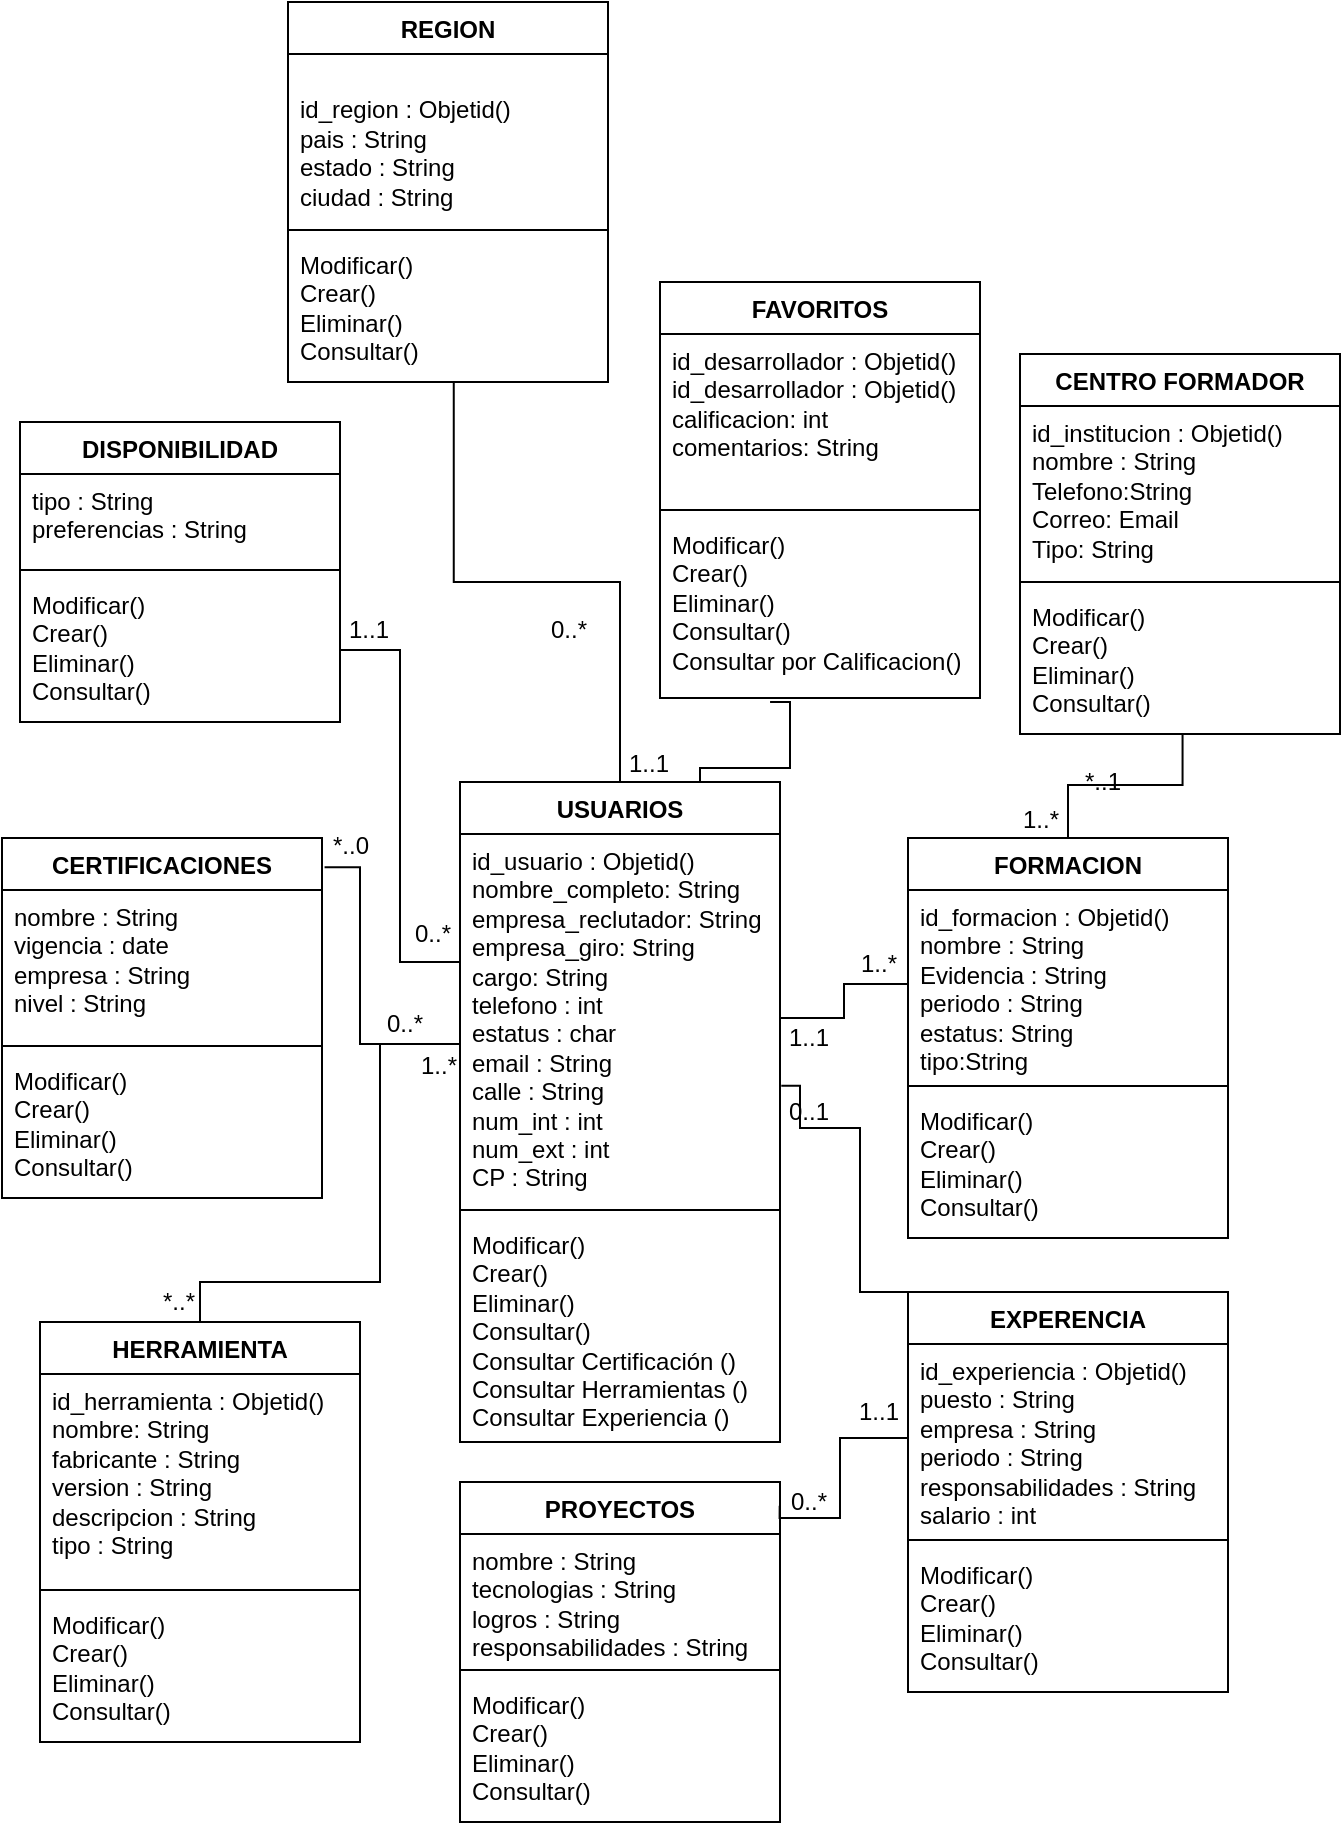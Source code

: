 <mxfile version="22.0.3" type="device">
  <diagram name="Página-1" id="FhdbGYeoAFsFPv_G2Div">
    <mxGraphModel dx="1947" dy="1693" grid="1" gridSize="10" guides="1" tooltips="1" connect="1" arrows="1" fold="1" page="1" pageScale="1" pageWidth="827" pageHeight="1169" math="0" shadow="0">
      <root>
        <mxCell id="0" />
        <mxCell id="1" parent="0" />
        <mxCell id="9GHLTI_jj5qqI3uxbDx_-1" value="REGION" style="swimlane;fontStyle=1;align=center;verticalAlign=top;childLayout=stackLayout;horizontal=1;startSize=26;horizontalStack=0;resizeParent=1;resizeParentMax=0;resizeLast=0;collapsible=1;marginBottom=0;whiteSpace=wrap;html=1;" parent="1" vertex="1">
          <mxGeometry x="24" y="-260" width="160" height="190" as="geometry" />
        </mxCell>
        <mxCell id="9GHLTI_jj5qqI3uxbDx_-2" value="&lt;div&gt;&lt;br&gt;&lt;/div&gt;&lt;div&gt;id_region : Objetid()&lt;/div&gt;&lt;div&gt;pais : String&lt;/div&gt;&lt;div&gt;estado : String&lt;/div&gt;&lt;div&gt;ciudad : String&lt;/div&gt;" style="text;strokeColor=none;fillColor=none;align=left;verticalAlign=top;spacingLeft=4;spacingRight=4;overflow=hidden;rotatable=0;points=[[0,0.5],[1,0.5]];portConstraint=eastwest;whiteSpace=wrap;html=1;" parent="9GHLTI_jj5qqI3uxbDx_-1" vertex="1">
          <mxGeometry y="26" width="160" height="84" as="geometry" />
        </mxCell>
        <mxCell id="9GHLTI_jj5qqI3uxbDx_-3" value="" style="line;strokeWidth=1;fillColor=none;align=left;verticalAlign=middle;spacingTop=-1;spacingLeft=3;spacingRight=3;rotatable=0;labelPosition=right;points=[];portConstraint=eastwest;strokeColor=inherit;" parent="9GHLTI_jj5qqI3uxbDx_-1" vertex="1">
          <mxGeometry y="110" width="160" height="8" as="geometry" />
        </mxCell>
        <mxCell id="9GHLTI_jj5qqI3uxbDx_-4" value="Modificar()&lt;br&gt;Crear()&lt;br&gt;Eliminar()&lt;br&gt;Consultar()" style="text;strokeColor=none;fillColor=none;align=left;verticalAlign=top;spacingLeft=4;spacingRight=4;overflow=hidden;rotatable=0;points=[[0,0.5],[1,0.5]];portConstraint=eastwest;whiteSpace=wrap;html=1;" parent="9GHLTI_jj5qqI3uxbDx_-1" vertex="1">
          <mxGeometry y="118" width="160" height="72" as="geometry" />
        </mxCell>
        <mxCell id="9GHLTI_jj5qqI3uxbDx_-5" value="FORMACION" style="swimlane;fontStyle=1;align=center;verticalAlign=top;childLayout=stackLayout;horizontal=1;startSize=26;horizontalStack=0;resizeParent=1;resizeParentMax=0;resizeLast=0;collapsible=1;marginBottom=0;whiteSpace=wrap;html=1;" parent="1" vertex="1">
          <mxGeometry x="334" y="158" width="160" height="200" as="geometry" />
        </mxCell>
        <mxCell id="9GHLTI_jj5qqI3uxbDx_-6" value="&lt;div&gt;id_formacion : Objetid()&lt;/div&gt;&lt;div&gt;nombre : String&lt;/div&gt;&lt;div&gt;Evidencia : String&lt;/div&gt;&lt;div&gt;periodo : String&lt;/div&gt;&lt;div&gt;estatus: String&lt;/div&gt;&lt;div&gt;tipo:String&lt;/div&gt;" style="text;strokeColor=none;fillColor=none;align=left;verticalAlign=top;spacingLeft=4;spacingRight=4;overflow=hidden;rotatable=0;points=[[0,0.5],[1,0.5]];portConstraint=eastwest;whiteSpace=wrap;html=1;" parent="9GHLTI_jj5qqI3uxbDx_-5" vertex="1">
          <mxGeometry y="26" width="160" height="94" as="geometry" />
        </mxCell>
        <mxCell id="9GHLTI_jj5qqI3uxbDx_-7" value="" style="line;strokeWidth=1;fillColor=none;align=left;verticalAlign=middle;spacingTop=-1;spacingLeft=3;spacingRight=3;rotatable=0;labelPosition=right;points=[];portConstraint=eastwest;strokeColor=inherit;" parent="9GHLTI_jj5qqI3uxbDx_-5" vertex="1">
          <mxGeometry y="120" width="160" height="8" as="geometry" />
        </mxCell>
        <mxCell id="9GHLTI_jj5qqI3uxbDx_-8" value="Modificar()&lt;br style=&quot;border-color: var(--border-color);&quot;&gt;Crear()&lt;br style=&quot;border-color: var(--border-color);&quot;&gt;Eliminar()&lt;br style=&quot;border-color: var(--border-color);&quot;&gt;Consultar()" style="text;strokeColor=none;fillColor=none;align=left;verticalAlign=top;spacingLeft=4;spacingRight=4;overflow=hidden;rotatable=0;points=[[0,0.5],[1,0.5]];portConstraint=eastwest;whiteSpace=wrap;html=1;" parent="9GHLTI_jj5qqI3uxbDx_-5" vertex="1">
          <mxGeometry y="128" width="160" height="72" as="geometry" />
        </mxCell>
        <mxCell id="9GHLTI_jj5qqI3uxbDx_-9" value="CENTRO FORMADOR" style="swimlane;fontStyle=1;align=center;verticalAlign=top;childLayout=stackLayout;horizontal=1;startSize=26;horizontalStack=0;resizeParent=1;resizeParentMax=0;resizeLast=0;collapsible=1;marginBottom=0;whiteSpace=wrap;html=1;" parent="1" vertex="1">
          <mxGeometry x="390" y="-84" width="160" height="190" as="geometry" />
        </mxCell>
        <mxCell id="9GHLTI_jj5qqI3uxbDx_-10" value="&lt;div&gt;id_institucion : Objetid()&lt;/div&gt;&lt;div&gt;nombre : String&lt;/div&gt;&lt;div&gt;Telefono:String&lt;/div&gt;&lt;div&gt;Correo: Email&lt;/div&gt;&lt;div&gt;Tipo: String&lt;/div&gt;" style="text;strokeColor=none;fillColor=none;align=left;verticalAlign=top;spacingLeft=4;spacingRight=4;overflow=hidden;rotatable=0;points=[[0,0.5],[1,0.5]];portConstraint=eastwest;whiteSpace=wrap;html=1;" parent="9GHLTI_jj5qqI3uxbDx_-9" vertex="1">
          <mxGeometry y="26" width="160" height="84" as="geometry" />
        </mxCell>
        <mxCell id="9GHLTI_jj5qqI3uxbDx_-11" value="" style="line;strokeWidth=1;fillColor=none;align=left;verticalAlign=middle;spacingTop=-1;spacingLeft=3;spacingRight=3;rotatable=0;labelPosition=right;points=[];portConstraint=eastwest;strokeColor=inherit;" parent="9GHLTI_jj5qqI3uxbDx_-9" vertex="1">
          <mxGeometry y="110" width="160" height="8" as="geometry" />
        </mxCell>
        <mxCell id="9GHLTI_jj5qqI3uxbDx_-12" value="Modificar()&lt;br style=&quot;border-color: var(--border-color);&quot;&gt;Crear()&lt;br style=&quot;border-color: var(--border-color);&quot;&gt;Eliminar()&lt;br style=&quot;border-color: var(--border-color);&quot;&gt;Consultar()" style="text;strokeColor=none;fillColor=none;align=left;verticalAlign=top;spacingLeft=4;spacingRight=4;overflow=hidden;rotatable=0;points=[[0,0.5],[1,0.5]];portConstraint=eastwest;whiteSpace=wrap;html=1;" parent="9GHLTI_jj5qqI3uxbDx_-9" vertex="1">
          <mxGeometry y="118" width="160" height="72" as="geometry" />
        </mxCell>
        <mxCell id="9GHLTI_jj5qqI3uxbDx_-13" value="USUARIOS" style="swimlane;fontStyle=1;align=center;verticalAlign=top;childLayout=stackLayout;horizontal=1;startSize=26;horizontalStack=0;resizeParent=1;resizeParentMax=0;resizeLast=0;collapsible=1;marginBottom=0;whiteSpace=wrap;html=1;" parent="1" vertex="1">
          <mxGeometry x="110" y="130" width="160" height="330" as="geometry" />
        </mxCell>
        <mxCell id="9GHLTI_jj5qqI3uxbDx_-14" value="&lt;div&gt;id_usuario : Objetid()&lt;/div&gt;&lt;div&gt;nombre_completo: String&lt;/div&gt;&lt;div&gt;empresa_reclutador: String&lt;/div&gt;&lt;div&gt;empresa_giro: String&lt;/div&gt;&lt;div&gt;cargo: String&lt;/div&gt;&lt;div&gt;telefono : int&lt;/div&gt;&lt;div&gt;estatus : char&lt;/div&gt;&lt;div&gt;email : String&lt;/div&gt;&lt;div&gt;calle : String&lt;/div&gt;&lt;div&gt;num_int : int&lt;/div&gt;&lt;div&gt;num_ext : int&lt;/div&gt;&lt;div&gt;CP : String&lt;/div&gt;" style="text;strokeColor=none;fillColor=none;align=left;verticalAlign=top;spacingLeft=4;spacingRight=4;overflow=hidden;rotatable=0;points=[[0,0.5],[1,0.5]];portConstraint=eastwest;whiteSpace=wrap;html=1;" parent="9GHLTI_jj5qqI3uxbDx_-13" vertex="1">
          <mxGeometry y="26" width="160" height="184" as="geometry" />
        </mxCell>
        <mxCell id="mt7kjqChHimjQ2MpIEJw-2" value="" style="line;strokeWidth=1;fillColor=none;align=left;verticalAlign=middle;spacingTop=-1;spacingLeft=3;spacingRight=3;rotatable=0;labelPosition=right;points=[];portConstraint=eastwest;strokeColor=inherit;" parent="9GHLTI_jj5qqI3uxbDx_-13" vertex="1">
          <mxGeometry y="210" width="160" height="8" as="geometry" />
        </mxCell>
        <mxCell id="9GHLTI_jj5qqI3uxbDx_-16" value="Modificar()&lt;br style=&quot;border-color: var(--border-color);&quot;&gt;Crear()&lt;br style=&quot;border-color: var(--border-color);&quot;&gt;Eliminar()&lt;br style=&quot;border-color: var(--border-color);&quot;&gt;Consultar()&lt;br&gt;Consultar Certificación ()&lt;br&gt;Consultar Herramientas ()&lt;br&gt;Consultar Experiencia ()" style="text;strokeColor=none;fillColor=none;align=left;verticalAlign=top;spacingLeft=4;spacingRight=4;overflow=hidden;rotatable=0;points=[[0,0.5],[1,0.5]];portConstraint=eastwest;whiteSpace=wrap;html=1;" parent="9GHLTI_jj5qqI3uxbDx_-13" vertex="1">
          <mxGeometry y="218" width="160" height="112" as="geometry" />
        </mxCell>
        <mxCell id="9GHLTI_jj5qqI3uxbDx_-17" value="DISPONIBILIDAD" style="swimlane;fontStyle=1;align=center;verticalAlign=top;childLayout=stackLayout;horizontal=1;startSize=26;horizontalStack=0;resizeParent=1;resizeParentMax=0;resizeLast=0;collapsible=1;marginBottom=0;whiteSpace=wrap;html=1;" parent="1" vertex="1">
          <mxGeometry x="-110" y="-50" width="160" height="150" as="geometry" />
        </mxCell>
        <mxCell id="9GHLTI_jj5qqI3uxbDx_-18" value="&lt;div&gt;tipo : String&lt;/div&gt;&lt;div&gt;preferencias : String&lt;/div&gt;" style="text;strokeColor=none;fillColor=none;align=left;verticalAlign=top;spacingLeft=4;spacingRight=4;overflow=hidden;rotatable=0;points=[[0,0.5],[1,0.5]];portConstraint=eastwest;whiteSpace=wrap;html=1;" parent="9GHLTI_jj5qqI3uxbDx_-17" vertex="1">
          <mxGeometry y="26" width="160" height="44" as="geometry" />
        </mxCell>
        <mxCell id="9GHLTI_jj5qqI3uxbDx_-19" value="" style="line;strokeWidth=1;fillColor=none;align=left;verticalAlign=middle;spacingTop=-1;spacingLeft=3;spacingRight=3;rotatable=0;labelPosition=right;points=[];portConstraint=eastwest;strokeColor=inherit;" parent="9GHLTI_jj5qqI3uxbDx_-17" vertex="1">
          <mxGeometry y="70" width="160" height="8" as="geometry" />
        </mxCell>
        <mxCell id="9GHLTI_jj5qqI3uxbDx_-20" value="Modificar()&lt;br style=&quot;border-color: var(--border-color);&quot;&gt;Crear()&lt;br style=&quot;border-color: var(--border-color);&quot;&gt;Eliminar()&lt;br style=&quot;border-color: var(--border-color);&quot;&gt;Consultar()" style="text;strokeColor=none;fillColor=none;align=left;verticalAlign=top;spacingLeft=4;spacingRight=4;overflow=hidden;rotatable=0;points=[[0,0.5],[1,0.5]];portConstraint=eastwest;whiteSpace=wrap;html=1;" parent="9GHLTI_jj5qqI3uxbDx_-17" vertex="1">
          <mxGeometry y="78" width="160" height="72" as="geometry" />
        </mxCell>
        <mxCell id="9GHLTI_jj5qqI3uxbDx_-21" value="CERTIFICACIONES" style="swimlane;fontStyle=1;align=center;verticalAlign=top;childLayout=stackLayout;horizontal=1;startSize=26;horizontalStack=0;resizeParent=1;resizeParentMax=0;resizeLast=0;collapsible=1;marginBottom=0;whiteSpace=wrap;html=1;" parent="1" vertex="1">
          <mxGeometry x="-119" y="158" width="160" height="180" as="geometry" />
        </mxCell>
        <mxCell id="9GHLTI_jj5qqI3uxbDx_-22" value="&lt;div&gt;nombre : String&lt;/div&gt;&lt;div&gt;vigencia : date&lt;/div&gt;&lt;div&gt;empresa : String&lt;/div&gt;&lt;div&gt;nivel : String&amp;nbsp;&lt;/div&gt;" style="text;strokeColor=none;fillColor=none;align=left;verticalAlign=top;spacingLeft=4;spacingRight=4;overflow=hidden;rotatable=0;points=[[0,0.5],[1,0.5]];portConstraint=eastwest;whiteSpace=wrap;html=1;" parent="9GHLTI_jj5qqI3uxbDx_-21" vertex="1">
          <mxGeometry y="26" width="160" height="74" as="geometry" />
        </mxCell>
        <mxCell id="9GHLTI_jj5qqI3uxbDx_-23" value="" style="line;strokeWidth=1;fillColor=none;align=left;verticalAlign=middle;spacingTop=-1;spacingLeft=3;spacingRight=3;rotatable=0;labelPosition=right;points=[];portConstraint=eastwest;strokeColor=inherit;" parent="9GHLTI_jj5qqI3uxbDx_-21" vertex="1">
          <mxGeometry y="100" width="160" height="8" as="geometry" />
        </mxCell>
        <mxCell id="9GHLTI_jj5qqI3uxbDx_-24" value="Modificar()&lt;br style=&quot;border-color: var(--border-color);&quot;&gt;Crear()&lt;br style=&quot;border-color: var(--border-color);&quot;&gt;Eliminar()&lt;br style=&quot;border-color: var(--border-color);&quot;&gt;Consultar()" style="text;strokeColor=none;fillColor=none;align=left;verticalAlign=top;spacingLeft=4;spacingRight=4;overflow=hidden;rotatable=0;points=[[0,0.5],[1,0.5]];portConstraint=eastwest;whiteSpace=wrap;html=1;" parent="9GHLTI_jj5qqI3uxbDx_-21" vertex="1">
          <mxGeometry y="108" width="160" height="72" as="geometry" />
        </mxCell>
        <mxCell id="9GHLTI_jj5qqI3uxbDx_-25" value="PROYECTOS" style="swimlane;fontStyle=1;align=center;verticalAlign=top;childLayout=stackLayout;horizontal=1;startSize=26;horizontalStack=0;resizeParent=1;resizeParentMax=0;resizeLast=0;collapsible=1;marginBottom=0;whiteSpace=wrap;html=1;" parent="1" vertex="1">
          <mxGeometry x="110" y="480" width="160" height="170" as="geometry" />
        </mxCell>
        <mxCell id="9GHLTI_jj5qqI3uxbDx_-26" value="&lt;div&gt;nombre : String&lt;/div&gt;&lt;div&gt;tecnologias : String&lt;/div&gt;&lt;div&gt;logros : String&lt;/div&gt;&lt;div&gt;responsabilidades : String&lt;/div&gt;" style="text;strokeColor=none;fillColor=none;align=left;verticalAlign=top;spacingLeft=4;spacingRight=4;overflow=hidden;rotatable=0;points=[[0,0.5],[1,0.5]];portConstraint=eastwest;whiteSpace=wrap;html=1;" parent="9GHLTI_jj5qqI3uxbDx_-25" vertex="1">
          <mxGeometry y="26" width="160" height="64" as="geometry" />
        </mxCell>
        <mxCell id="9GHLTI_jj5qqI3uxbDx_-27" value="" style="line;strokeWidth=1;fillColor=none;align=left;verticalAlign=middle;spacingTop=-1;spacingLeft=3;spacingRight=3;rotatable=0;labelPosition=right;points=[];portConstraint=eastwest;strokeColor=inherit;" parent="9GHLTI_jj5qqI3uxbDx_-25" vertex="1">
          <mxGeometry y="90" width="160" height="8" as="geometry" />
        </mxCell>
        <mxCell id="9GHLTI_jj5qqI3uxbDx_-28" value="Modificar()&lt;br style=&quot;border-color: var(--border-color);&quot;&gt;Crear()&lt;br style=&quot;border-color: var(--border-color);&quot;&gt;Eliminar()&lt;br style=&quot;border-color: var(--border-color);&quot;&gt;Consultar()" style="text;strokeColor=none;fillColor=none;align=left;verticalAlign=top;spacingLeft=4;spacingRight=4;overflow=hidden;rotatable=0;points=[[0,0.5],[1,0.5]];portConstraint=eastwest;whiteSpace=wrap;html=1;" parent="9GHLTI_jj5qqI3uxbDx_-25" vertex="1">
          <mxGeometry y="98" width="160" height="72" as="geometry" />
        </mxCell>
        <mxCell id="9GHLTI_jj5qqI3uxbDx_-29" value="EXPERENCIA" style="swimlane;fontStyle=1;align=center;verticalAlign=top;childLayout=stackLayout;horizontal=1;startSize=26;horizontalStack=0;resizeParent=1;resizeParentMax=0;resizeLast=0;collapsible=1;marginBottom=0;whiteSpace=wrap;html=1;" parent="1" vertex="1">
          <mxGeometry x="334" y="385" width="160" height="200" as="geometry" />
        </mxCell>
        <mxCell id="9GHLTI_jj5qqI3uxbDx_-30" value="&lt;div&gt;id_experiencia : Objetid()&lt;/div&gt;&lt;div&gt;puesto : String&lt;/div&gt;&lt;div&gt;empresa : String&lt;/div&gt;&lt;div&gt;periodo : String&lt;/div&gt;&lt;div&gt;responsabilidades : String&lt;/div&gt;&lt;div&gt;salario : int&lt;/div&gt;" style="text;strokeColor=none;fillColor=none;align=left;verticalAlign=top;spacingLeft=4;spacingRight=4;overflow=hidden;rotatable=0;points=[[0,0.5],[1,0.5]];portConstraint=eastwest;whiteSpace=wrap;html=1;" parent="9GHLTI_jj5qqI3uxbDx_-29" vertex="1">
          <mxGeometry y="26" width="160" height="94" as="geometry" />
        </mxCell>
        <mxCell id="9GHLTI_jj5qqI3uxbDx_-31" value="" style="line;strokeWidth=1;fillColor=none;align=left;verticalAlign=middle;spacingTop=-1;spacingLeft=3;spacingRight=3;rotatable=0;labelPosition=right;points=[];portConstraint=eastwest;strokeColor=inherit;" parent="9GHLTI_jj5qqI3uxbDx_-29" vertex="1">
          <mxGeometry y="120" width="160" height="8" as="geometry" />
        </mxCell>
        <mxCell id="9GHLTI_jj5qqI3uxbDx_-32" value="Modificar()&lt;br style=&quot;border-color: var(--border-color);&quot;&gt;Crear()&lt;br style=&quot;border-color: var(--border-color);&quot;&gt;Eliminar()&lt;br style=&quot;border-color: var(--border-color);&quot;&gt;Consultar()" style="text;strokeColor=none;fillColor=none;align=left;verticalAlign=top;spacingLeft=4;spacingRight=4;overflow=hidden;rotatable=0;points=[[0,0.5],[1,0.5]];portConstraint=eastwest;whiteSpace=wrap;html=1;" parent="9GHLTI_jj5qqI3uxbDx_-29" vertex="1">
          <mxGeometry y="128" width="160" height="72" as="geometry" />
        </mxCell>
        <mxCell id="9GHLTI_jj5qqI3uxbDx_-33" value="HERRAMIENTA" style="swimlane;fontStyle=1;align=center;verticalAlign=top;childLayout=stackLayout;horizontal=1;startSize=26;horizontalStack=0;resizeParent=1;resizeParentMax=0;resizeLast=0;collapsible=1;marginBottom=0;whiteSpace=wrap;html=1;" parent="1" vertex="1">
          <mxGeometry x="-100" y="400" width="160" height="210" as="geometry" />
        </mxCell>
        <mxCell id="9GHLTI_jj5qqI3uxbDx_-34" value="&lt;div&gt;id_herramienta : Objetid()&lt;/div&gt;&lt;div&gt;nombre: String&lt;/div&gt;&lt;div&gt;fabricante : String&lt;/div&gt;&lt;div&gt;version : String&lt;/div&gt;&lt;div&gt;descripcion : String&lt;/div&gt;&lt;div&gt;tipo : String&lt;/div&gt;" style="text;strokeColor=none;fillColor=none;align=left;verticalAlign=top;spacingLeft=4;spacingRight=4;overflow=hidden;rotatable=0;points=[[0,0.5],[1,0.5]];portConstraint=eastwest;whiteSpace=wrap;html=1;" parent="9GHLTI_jj5qqI3uxbDx_-33" vertex="1">
          <mxGeometry y="26" width="160" height="104" as="geometry" />
        </mxCell>
        <mxCell id="9GHLTI_jj5qqI3uxbDx_-35" value="" style="line;strokeWidth=1;fillColor=none;align=left;verticalAlign=middle;spacingTop=-1;spacingLeft=3;spacingRight=3;rotatable=0;labelPosition=right;points=[];portConstraint=eastwest;strokeColor=inherit;" parent="9GHLTI_jj5qqI3uxbDx_-33" vertex="1">
          <mxGeometry y="130" width="160" height="8" as="geometry" />
        </mxCell>
        <mxCell id="9GHLTI_jj5qqI3uxbDx_-36" value="Modificar()&lt;br style=&quot;border-color: var(--border-color);&quot;&gt;Crear()&lt;br style=&quot;border-color: var(--border-color);&quot;&gt;Eliminar()&lt;br style=&quot;border-color: var(--border-color);&quot;&gt;Consultar()" style="text;strokeColor=none;fillColor=none;align=left;verticalAlign=top;spacingLeft=4;spacingRight=4;overflow=hidden;rotatable=0;points=[[0,0.5],[1,0.5]];portConstraint=eastwest;whiteSpace=wrap;html=1;" parent="9GHLTI_jj5qqI3uxbDx_-33" vertex="1">
          <mxGeometry y="138" width="160" height="72" as="geometry" />
        </mxCell>
        <mxCell id="yxG4Nws4RqWuUIdxECY6-1" style="edgeStyle=elbowEdgeStyle;rounded=0;orthogonalLoop=1;jettySize=auto;html=1;entryX=0.518;entryY=1.004;entryDx=0;entryDy=0;entryPerimeter=0;elbow=vertical;endArrow=none;endFill=0;" parent="1" source="9GHLTI_jj5qqI3uxbDx_-13" target="9GHLTI_jj5qqI3uxbDx_-4" edge="1">
          <mxGeometry relative="1" as="geometry" />
        </mxCell>
        <mxCell id="yxG4Nws4RqWuUIdxECY6-2" style="edgeStyle=orthogonalEdgeStyle;rounded=0;orthogonalLoop=1;jettySize=auto;html=1;entryX=0;entryY=0.5;entryDx=0;entryDy=0;endArrow=none;endFill=0;" parent="1" source="9GHLTI_jj5qqI3uxbDx_-14" target="9GHLTI_jj5qqI3uxbDx_-6" edge="1">
          <mxGeometry relative="1" as="geometry" />
        </mxCell>
        <mxCell id="yxG4Nws4RqWuUIdxECY6-4" style="edgeStyle=elbowEdgeStyle;rounded=0;orthogonalLoop=1;jettySize=auto;html=1;elbow=vertical;entryX=0.508;entryY=0.993;entryDx=0;entryDy=0;entryPerimeter=0;endArrow=none;endFill=0;" parent="1" source="9GHLTI_jj5qqI3uxbDx_-5" target="9GHLTI_jj5qqI3uxbDx_-12" edge="1">
          <mxGeometry relative="1" as="geometry">
            <mxPoint x="460" y="140" as="targetPoint" />
          </mxGeometry>
        </mxCell>
        <mxCell id="yxG4Nws4RqWuUIdxECY6-5" style="edgeStyle=orthogonalEdgeStyle;rounded=0;orthogonalLoop=1;jettySize=auto;html=1;entryX=0.5;entryY=0;entryDx=0;entryDy=0;endArrow=none;endFill=0;exitX=1.004;exitY=0.684;exitDx=0;exitDy=0;exitPerimeter=0;" parent="1" source="9GHLTI_jj5qqI3uxbDx_-14" target="9GHLTI_jj5qqI3uxbDx_-29" edge="1">
          <mxGeometry relative="1" as="geometry">
            <mxPoint x="290" y="310" as="sourcePoint" />
            <Array as="points">
              <mxPoint x="280" y="282" />
              <mxPoint x="280" y="303" />
              <mxPoint x="310" y="303" />
              <mxPoint x="310" y="385" />
            </Array>
          </mxGeometry>
        </mxCell>
        <mxCell id="yxG4Nws4RqWuUIdxECY6-6" style="edgeStyle=orthogonalEdgeStyle;rounded=0;orthogonalLoop=1;jettySize=auto;html=1;entryX=0.999;entryY=0.07;entryDx=0;entryDy=0;entryPerimeter=0;endArrow=none;endFill=0;" parent="1" source="9GHLTI_jj5qqI3uxbDx_-30" target="9GHLTI_jj5qqI3uxbDx_-25" edge="1">
          <mxGeometry relative="1" as="geometry">
            <Array as="points">
              <mxPoint x="300" y="458" />
              <mxPoint x="300" y="498" />
              <mxPoint x="270" y="498" />
            </Array>
          </mxGeometry>
        </mxCell>
        <mxCell id="yxG4Nws4RqWuUIdxECY6-7" style="edgeStyle=orthogonalEdgeStyle;rounded=0;orthogonalLoop=1;jettySize=auto;html=1;entryX=0.5;entryY=0;entryDx=0;entryDy=0;endArrow=none;endFill=0;exitX=0;exitY=0.5;exitDx=0;exitDy=0;" parent="1" source="9GHLTI_jj5qqI3uxbDx_-14" target="9GHLTI_jj5qqI3uxbDx_-33" edge="1">
          <mxGeometry relative="1" as="geometry">
            <Array as="points">
              <mxPoint x="70" y="261" />
              <mxPoint x="70" y="380" />
              <mxPoint x="-20" y="380" />
            </Array>
          </mxGeometry>
        </mxCell>
        <mxCell id="yxG4Nws4RqWuUIdxECY6-8" value="" style="edgeStyle=orthogonalEdgeStyle;rounded=0;orthogonalLoop=1;jettySize=auto;html=1;entryX=1.008;entryY=0.081;entryDx=0;entryDy=0;entryPerimeter=0;endArrow=none;endFill=0;" parent="1" source="9GHLTI_jj5qqI3uxbDx_-14" target="9GHLTI_jj5qqI3uxbDx_-21" edge="1">
          <mxGeometry relative="1" as="geometry">
            <Array as="points">
              <mxPoint x="60" y="261" />
              <mxPoint x="60" y="173" />
            </Array>
          </mxGeometry>
        </mxCell>
        <mxCell id="yxG4Nws4RqWuUIdxECY6-9" style="edgeStyle=orthogonalEdgeStyle;rounded=0;orthogonalLoop=1;jettySize=auto;html=1;entryX=1;entryY=0.5;entryDx=0;entryDy=0;endArrow=none;endFill=0;" parent="1" source="9GHLTI_jj5qqI3uxbDx_-14" target="9GHLTI_jj5qqI3uxbDx_-20" edge="1">
          <mxGeometry relative="1" as="geometry">
            <Array as="points">
              <mxPoint x="80" y="220" />
              <mxPoint x="80" y="64" />
            </Array>
          </mxGeometry>
        </mxCell>
        <mxCell id="yxG4Nws4RqWuUIdxECY6-10" value="*..*" style="text;html=1;align=center;verticalAlign=middle;resizable=0;points=[];autosize=1;strokeColor=none;fillColor=none;" parent="1" vertex="1">
          <mxGeometry x="-51" y="375" width="40" height="30" as="geometry" />
        </mxCell>
        <mxCell id="yxG4Nws4RqWuUIdxECY6-13" value="0..*" style="text;html=1;align=center;verticalAlign=middle;resizable=0;points=[];autosize=1;strokeColor=none;fillColor=none;" parent="1" vertex="1">
          <mxGeometry x="264" y="475" width="40" height="30" as="geometry" />
        </mxCell>
        <mxCell id="yxG4Nws4RqWuUIdxECY6-14" value="1..*" style="text;html=1;align=center;verticalAlign=middle;resizable=0;points=[];autosize=1;strokeColor=none;fillColor=none;" parent="1" vertex="1">
          <mxGeometry x="79" y="257" width="40" height="30" as="geometry" />
        </mxCell>
        <mxCell id="yxG4Nws4RqWuUIdxECY6-15" value="0..*" style="text;html=1;align=center;verticalAlign=middle;resizable=0;points=[];autosize=1;strokeColor=none;fillColor=none;" parent="1" vertex="1">
          <mxGeometry x="62" y="236" width="40" height="30" as="geometry" />
        </mxCell>
        <mxCell id="yxG4Nws4RqWuUIdxECY6-16" value="*..0" style="text;html=1;align=center;verticalAlign=middle;resizable=0;points=[];autosize=1;strokeColor=none;fillColor=none;" parent="1" vertex="1">
          <mxGeometry x="35" y="147" width="40" height="30" as="geometry" />
        </mxCell>
        <mxCell id="yxG4Nws4RqWuUIdxECY6-17" value="0..*" style="text;html=1;align=center;verticalAlign=middle;resizable=0;points=[];autosize=1;strokeColor=none;fillColor=none;" parent="1" vertex="1">
          <mxGeometry x="76" y="191" width="40" height="30" as="geometry" />
        </mxCell>
        <mxCell id="yxG4Nws4RqWuUIdxECY6-18" value="1..1" style="text;html=1;align=center;verticalAlign=middle;resizable=0;points=[];autosize=1;strokeColor=none;fillColor=none;" parent="1" vertex="1">
          <mxGeometry x="44" y="39" width="40" height="30" as="geometry" />
        </mxCell>
        <mxCell id="yxG4Nws4RqWuUIdxECY6-19" value="0..*" style="text;html=1;align=center;verticalAlign=middle;resizable=0;points=[];autosize=1;strokeColor=none;fillColor=none;rotation=0;" parent="1" vertex="1">
          <mxGeometry x="144" y="39" width="40" height="30" as="geometry" />
        </mxCell>
        <mxCell id="yxG4Nws4RqWuUIdxECY6-21" value="1..1" style="text;html=1;align=center;verticalAlign=middle;resizable=0;points=[];autosize=1;strokeColor=none;fillColor=none;" parent="1" vertex="1">
          <mxGeometry x="184" y="106" width="40" height="30" as="geometry" />
        </mxCell>
        <mxCell id="yxG4Nws4RqWuUIdxECY6-22" value="0..1" style="text;html=1;align=center;verticalAlign=middle;resizable=0;points=[];autosize=1;strokeColor=none;fillColor=none;" parent="1" vertex="1">
          <mxGeometry x="264" y="280" width="40" height="30" as="geometry" />
        </mxCell>
        <mxCell id="yxG4Nws4RqWuUIdxECY6-23" value="1..1" style="text;html=1;align=center;verticalAlign=middle;resizable=0;points=[];autosize=1;strokeColor=none;fillColor=none;" parent="1" vertex="1">
          <mxGeometry x="264" y="243" width="40" height="30" as="geometry" />
        </mxCell>
        <mxCell id="yxG4Nws4RqWuUIdxECY6-25" value="1..*" style="text;html=1;align=center;verticalAlign=middle;resizable=0;points=[];autosize=1;strokeColor=none;fillColor=none;" parent="1" vertex="1">
          <mxGeometry x="299" y="206" width="40" height="30" as="geometry" />
        </mxCell>
        <mxCell id="yxG4Nws4RqWuUIdxECY6-26" value="*..1" style="text;html=1;align=center;verticalAlign=middle;resizable=0;points=[];autosize=1;strokeColor=none;fillColor=none;" parent="1" vertex="1">
          <mxGeometry x="411" y="115" width="40" height="30" as="geometry" />
        </mxCell>
        <mxCell id="yxG4Nws4RqWuUIdxECY6-27" value="1..*" style="text;html=1;align=center;verticalAlign=middle;resizable=0;points=[];autosize=1;strokeColor=none;fillColor=none;" parent="1" vertex="1">
          <mxGeometry x="380" y="134" width="40" height="30" as="geometry" />
        </mxCell>
        <mxCell id="yxG4Nws4RqWuUIdxECY6-28" value="1..1" style="text;html=1;align=center;verticalAlign=middle;resizable=0;points=[];autosize=1;strokeColor=none;fillColor=none;" parent="1" vertex="1">
          <mxGeometry x="299" y="430" width="40" height="30" as="geometry" />
        </mxCell>
        <mxCell id="mt7kjqChHimjQ2MpIEJw-3" value="FAVORITOS" style="swimlane;fontStyle=1;align=center;verticalAlign=top;childLayout=stackLayout;horizontal=1;startSize=26;horizontalStack=0;resizeParent=1;resizeParentMax=0;resizeLast=0;collapsible=1;marginBottom=0;whiteSpace=wrap;html=1;" parent="1" vertex="1">
          <mxGeometry x="210" y="-120" width="160" height="208" as="geometry" />
        </mxCell>
        <mxCell id="mt7kjqChHimjQ2MpIEJw-4" value="&lt;div&gt;id_desarrollador : Objetid()&lt;/div&gt;&lt;div&gt;id_desarrollador : Objetid()&lt;br&gt;&lt;/div&gt;&lt;div&gt;calificacion: int&lt;/div&gt;&lt;div&gt;comentarios: String&lt;/div&gt;&lt;div&gt;&lt;br&gt;&lt;/div&gt;" style="text;strokeColor=none;fillColor=none;align=left;verticalAlign=top;spacingLeft=4;spacingRight=4;overflow=hidden;rotatable=0;points=[[0,0.5],[1,0.5]];portConstraint=eastwest;whiteSpace=wrap;html=1;" parent="mt7kjqChHimjQ2MpIEJw-3" vertex="1">
          <mxGeometry y="26" width="160" height="84" as="geometry" />
        </mxCell>
        <mxCell id="mt7kjqChHimjQ2MpIEJw-5" value="" style="line;strokeWidth=1;fillColor=none;align=left;verticalAlign=middle;spacingTop=-1;spacingLeft=3;spacingRight=3;rotatable=0;labelPosition=right;points=[];portConstraint=eastwest;strokeColor=inherit;" parent="mt7kjqChHimjQ2MpIEJw-3" vertex="1">
          <mxGeometry y="110" width="160" height="8" as="geometry" />
        </mxCell>
        <mxCell id="mt7kjqChHimjQ2MpIEJw-6" value="Modificar()&lt;br style=&quot;border-color: var(--border-color);&quot;&gt;Crear()&lt;br style=&quot;border-color: var(--border-color);&quot;&gt;Eliminar()&lt;br style=&quot;border-color: var(--border-color);&quot;&gt;Consultar()&lt;br&gt;Consultar por Calificacion()" style="text;strokeColor=none;fillColor=none;align=left;verticalAlign=top;spacingLeft=4;spacingRight=4;overflow=hidden;rotatable=0;points=[[0,0.5],[1,0.5]];portConstraint=eastwest;whiteSpace=wrap;html=1;" parent="mt7kjqChHimjQ2MpIEJw-3" vertex="1">
          <mxGeometry y="118" width="160" height="90" as="geometry" />
        </mxCell>
        <mxCell id="v8-ydAf7gVFx_e5XaKJe-8" value="" style="endArrow=none;html=1;rounded=0;exitX=0.75;exitY=0;exitDx=0;exitDy=0;entryX=0.344;entryY=1.022;entryDx=0;entryDy=0;entryPerimeter=0;edgeStyle=orthogonalEdgeStyle;" edge="1" parent="1" source="9GHLTI_jj5qqI3uxbDx_-13" target="mt7kjqChHimjQ2MpIEJw-6">
          <mxGeometry width="50" height="50" relative="1" as="geometry">
            <mxPoint x="270" y="100" as="sourcePoint" />
            <mxPoint x="290" y="120" as="targetPoint" />
            <Array as="points">
              <mxPoint x="230" y="123" />
              <mxPoint x="275" y="123" />
              <mxPoint x="275" y="90" />
            </Array>
          </mxGeometry>
        </mxCell>
      </root>
    </mxGraphModel>
  </diagram>
</mxfile>
